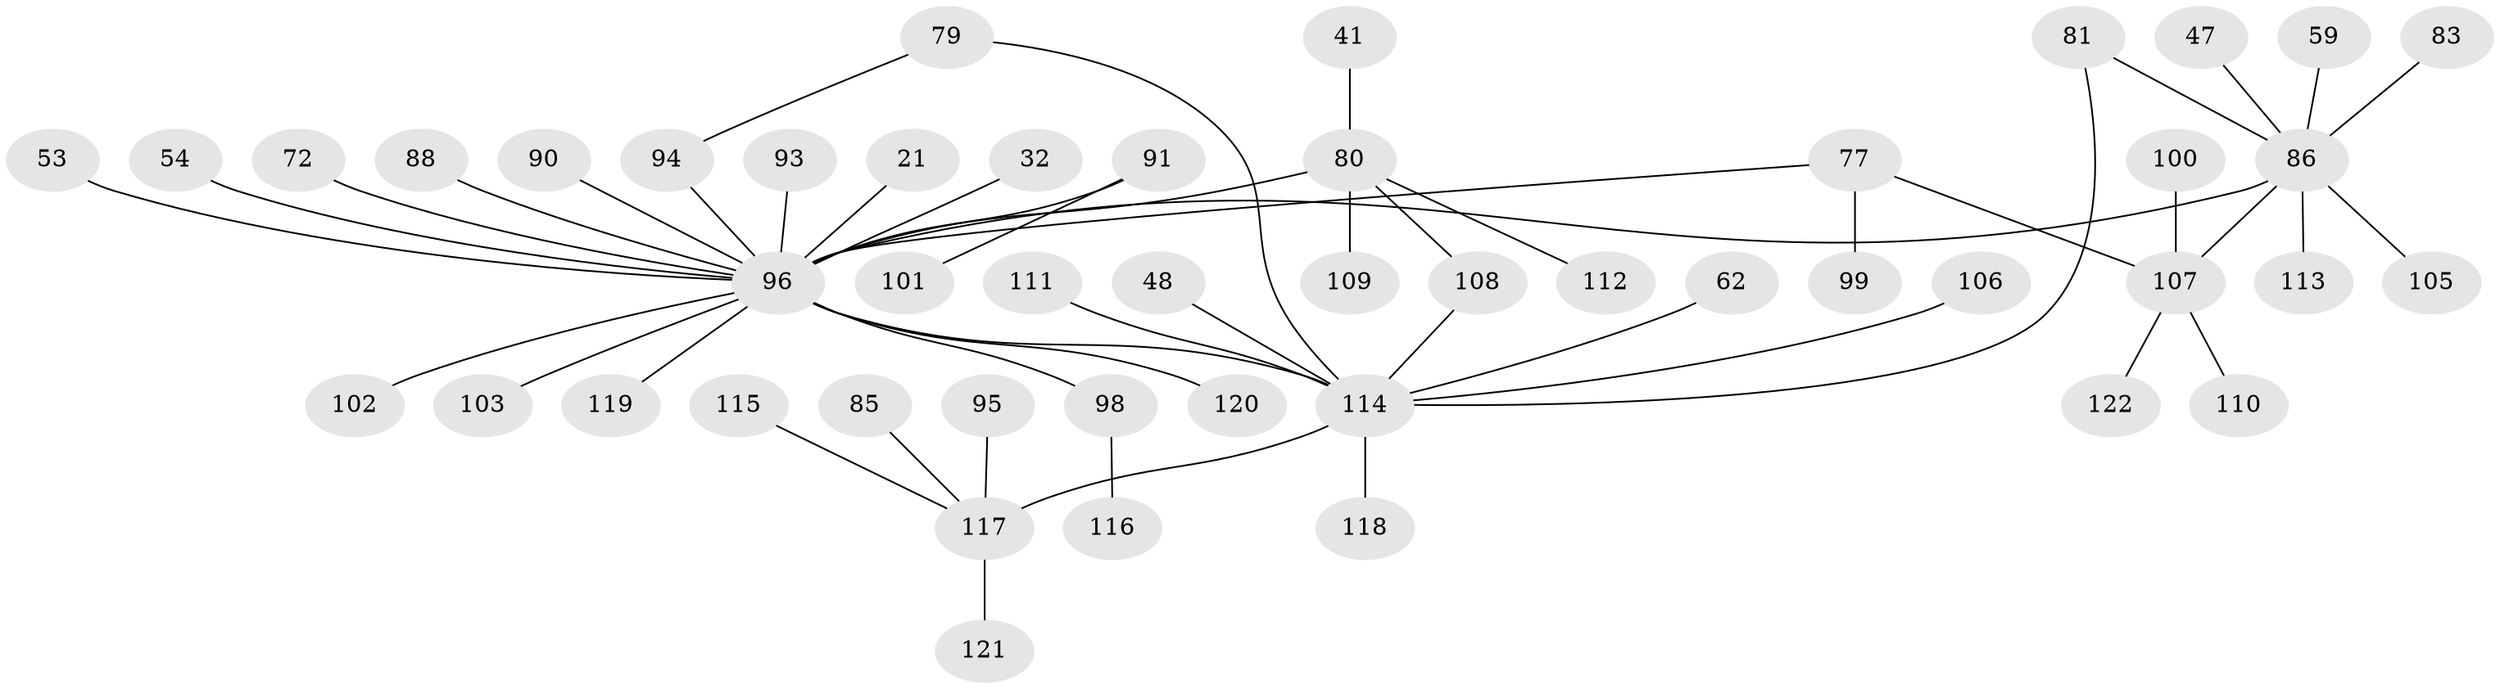 // original degree distribution, {5: 0.04918032786885246, 6: 0.02459016393442623, 2: 0.2540983606557377, 3: 0.1557377049180328, 4: 0.08196721311475409, 7: 0.00819672131147541, 1: 0.4262295081967213}
// Generated by graph-tools (version 1.1) at 2025/46/03/04/25 21:46:06]
// undirected, 48 vertices, 51 edges
graph export_dot {
graph [start="1"]
  node [color=gray90,style=filled];
  21;
  32;
  41;
  47;
  48;
  53;
  54;
  59 [super="+50"];
  62;
  72 [super="+70"];
  77 [super="+57+60+71"];
  79 [super="+68"];
  80 [super="+11+20+67"];
  81;
  83 [super="+34"];
  85;
  86 [super="+17+73"];
  88;
  90 [super="+69"];
  91 [super="+87"];
  93;
  94 [super="+61"];
  95;
  96 [super="+4+9+43+26+84+22"];
  98 [super="+52"];
  99;
  100 [super="+55"];
  101;
  102;
  103;
  105;
  106;
  107 [super="+33"];
  108 [super="+78"];
  109;
  110;
  111;
  112;
  113;
  114 [super="+64+89+104"];
  115;
  116;
  117 [super="+66+76"];
  118 [super="+74"];
  119 [super="+49+97"];
  120;
  121;
  122;
  21 -- 96;
  32 -- 96;
  41 -- 80;
  47 -- 86;
  48 -- 114;
  53 -- 96;
  54 -- 96;
  59 -- 86;
  62 -- 114;
  72 -- 96;
  77 -- 99;
  77 -- 107;
  77 -- 96;
  79 -- 94;
  79 -- 114;
  80 -- 109;
  80 -- 96 [weight=2];
  80 -- 112;
  80 -- 108;
  81 -- 86;
  81 -- 114;
  83 -- 86;
  85 -- 117;
  86 -- 105;
  86 -- 113;
  86 -- 96 [weight=3];
  86 -- 107 [weight=2];
  88 -- 96;
  90 -- 96;
  91 -- 96;
  91 -- 101;
  93 -- 96;
  94 -- 96;
  95 -- 117;
  96 -- 102;
  96 -- 120;
  96 -- 103;
  96 -- 114 [weight=3];
  96 -- 119 [weight=2];
  96 -- 98;
  98 -- 116;
  100 -- 107;
  106 -- 114;
  107 -- 110;
  107 -- 122;
  108 -- 114;
  111 -- 114;
  114 -- 117 [weight=2];
  114 -- 118;
  115 -- 117;
  117 -- 121;
}
